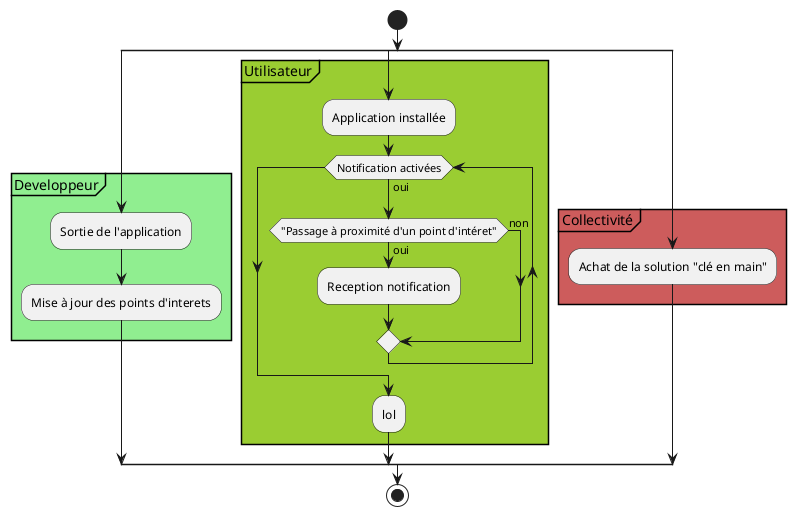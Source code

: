 @startuml Histoire_de_nos_villes
start
split
partition #lightGreen "Developpeur" {
:Sortie de l'application;
:Mise à jour des points d'interets;
}

split again

partition #YellowGreen "Utilisateur"{

:Application installée;
    while (Notification activées) is (oui)
        
        if ("Passage à proximité d'un point d'intéret") then (oui)
            :Reception notification;
        else (non)

        endif
    endwhile

 
     :lol;
  
}
split again
partition #IndianRed "Collectivité"{
:Achat de la solution "clé en main";
}
end split
stop

@enduml


